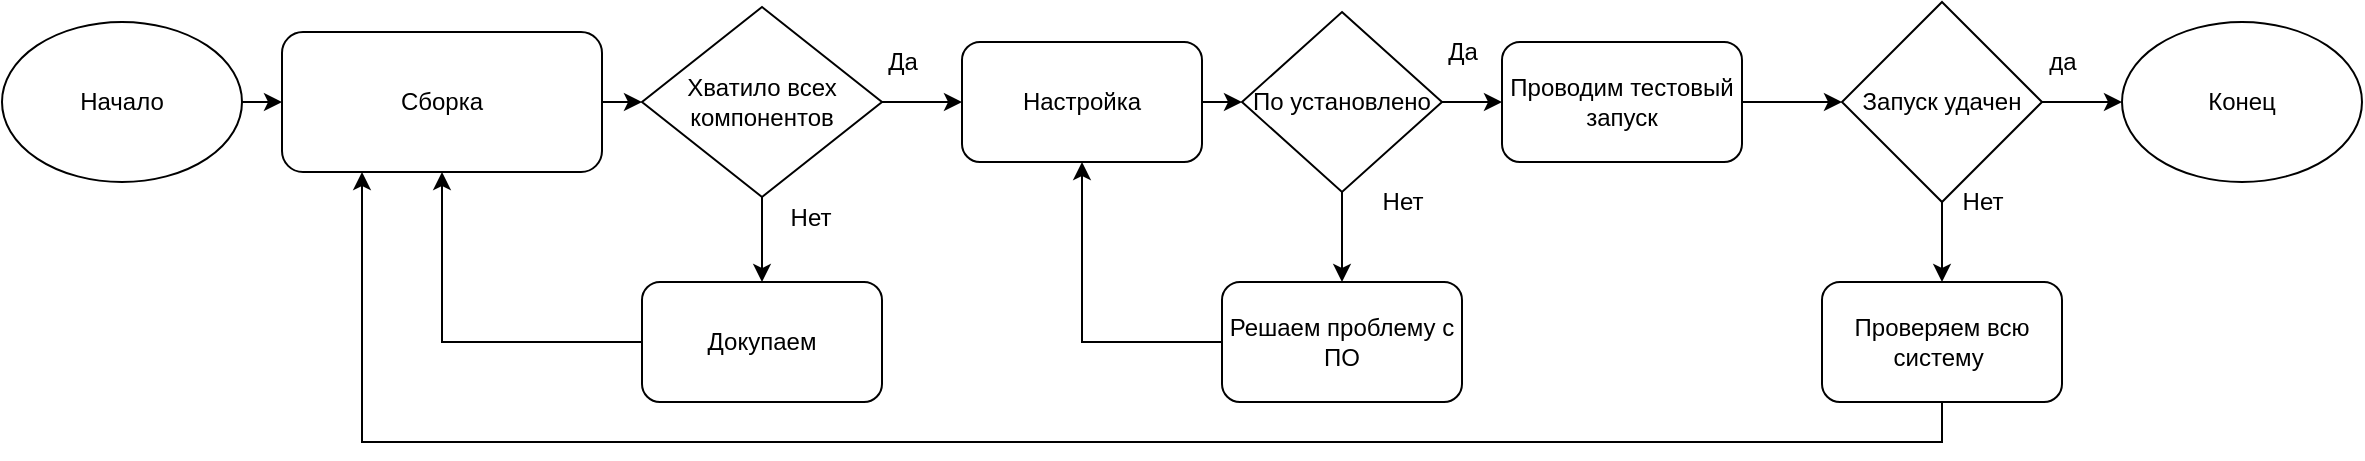 <mxfile version="14.6.6" type="device"><diagram id="Ay_zWWvIFhsbv7HtkcRj" name="Page-1"><mxGraphModel dx="2062" dy="789" grid="1" gridSize="10" guides="1" tooltips="1" connect="1" arrows="1" fold="1" page="1" pageScale="1" pageWidth="827" pageHeight="1169" math="0" shadow="0"><root><mxCell id="0"/><mxCell id="1" parent="0"/><mxCell id="bWorTD_BDACCbPm1ZUml-3" style="edgeStyle=orthogonalEdgeStyle;rounded=0;orthogonalLoop=1;jettySize=auto;html=1;exitX=1;exitY=0.5;exitDx=0;exitDy=0;entryX=0;entryY=0.5;entryDx=0;entryDy=0;" edge="1" parent="1" source="bWorTD_BDACCbPm1ZUml-1" target="bWorTD_BDACCbPm1ZUml-2"><mxGeometry relative="1" as="geometry"/></mxCell><mxCell id="bWorTD_BDACCbPm1ZUml-1" value="Начало" style="ellipse;whiteSpace=wrap;html=1;" vertex="1" parent="1"><mxGeometry x="30" y="290" width="120" height="80" as="geometry"/></mxCell><mxCell id="bWorTD_BDACCbPm1ZUml-5" style="edgeStyle=orthogonalEdgeStyle;rounded=0;orthogonalLoop=1;jettySize=auto;html=1;exitX=1;exitY=0.5;exitDx=0;exitDy=0;entryX=0;entryY=0.5;entryDx=0;entryDy=0;" edge="1" parent="1" source="bWorTD_BDACCbPm1ZUml-2" target="bWorTD_BDACCbPm1ZUml-4"><mxGeometry relative="1" as="geometry"/></mxCell><mxCell id="bWorTD_BDACCbPm1ZUml-2" value="Сборка" style="rounded=1;whiteSpace=wrap;html=1;" vertex="1" parent="1"><mxGeometry x="170" y="295" width="160" height="70" as="geometry"/></mxCell><mxCell id="bWorTD_BDACCbPm1ZUml-13" style="edgeStyle=orthogonalEdgeStyle;rounded=0;orthogonalLoop=1;jettySize=auto;html=1;exitX=1;exitY=0.5;exitDx=0;exitDy=0;entryX=0;entryY=0.5;entryDx=0;entryDy=0;" edge="1" parent="1" source="bWorTD_BDACCbPm1ZUml-4" target="bWorTD_BDACCbPm1ZUml-12"><mxGeometry relative="1" as="geometry"/></mxCell><mxCell id="bWorTD_BDACCbPm1ZUml-30" style="edgeStyle=orthogonalEdgeStyle;rounded=0;orthogonalLoop=1;jettySize=auto;html=1;exitX=0.5;exitY=1;exitDx=0;exitDy=0;entryX=0.5;entryY=0;entryDx=0;entryDy=0;" edge="1" parent="1" source="bWorTD_BDACCbPm1ZUml-4" target="bWorTD_BDACCbPm1ZUml-8"><mxGeometry relative="1" as="geometry"><mxPoint x="410" y="410" as="targetPoint"/></mxGeometry></mxCell><mxCell id="bWorTD_BDACCbPm1ZUml-4" value="Хватило всех компонентов" style="rhombus;whiteSpace=wrap;html=1;" vertex="1" parent="1"><mxGeometry x="350" y="282.5" width="120" height="95" as="geometry"/></mxCell><mxCell id="bWorTD_BDACCbPm1ZUml-7" value="Нет" style="text;html=1;align=center;verticalAlign=middle;resizable=0;points=[];autosize=1;strokeColor=none;" vertex="1" parent="1"><mxGeometry x="414" y="377.5" width="40" height="20" as="geometry"/></mxCell><mxCell id="bWorTD_BDACCbPm1ZUml-9" style="edgeStyle=orthogonalEdgeStyle;rounded=0;orthogonalLoop=1;jettySize=auto;html=1;exitX=0;exitY=0.5;exitDx=0;exitDy=0;entryX=0.5;entryY=1;entryDx=0;entryDy=0;" edge="1" parent="1" source="bWorTD_BDACCbPm1ZUml-8" target="bWorTD_BDACCbPm1ZUml-2"><mxGeometry relative="1" as="geometry"/></mxCell><mxCell id="bWorTD_BDACCbPm1ZUml-8" value="Докупаем" style="rounded=1;whiteSpace=wrap;html=1;" vertex="1" parent="1"><mxGeometry x="350" y="420" width="120" height="60" as="geometry"/></mxCell><mxCell id="bWorTD_BDACCbPm1ZUml-10" value="Конец" style="ellipse;whiteSpace=wrap;html=1;" vertex="1" parent="1"><mxGeometry x="1090" y="290" width="120" height="80" as="geometry"/></mxCell><mxCell id="bWorTD_BDACCbPm1ZUml-14" style="edgeStyle=orthogonalEdgeStyle;rounded=0;orthogonalLoop=1;jettySize=auto;html=1;exitX=1;exitY=0.5;exitDx=0;exitDy=0;" edge="1" parent="1" source="bWorTD_BDACCbPm1ZUml-12"><mxGeometry relative="1" as="geometry"><mxPoint x="650" y="330" as="targetPoint"/></mxGeometry></mxCell><mxCell id="bWorTD_BDACCbPm1ZUml-12" value="Настройка" style="rounded=1;whiteSpace=wrap;html=1;" vertex="1" parent="1"><mxGeometry x="510" y="300" width="120" height="60" as="geometry"/></mxCell><mxCell id="bWorTD_BDACCbPm1ZUml-17" style="edgeStyle=orthogonalEdgeStyle;rounded=0;orthogonalLoop=1;jettySize=auto;html=1;exitX=0.5;exitY=1;exitDx=0;exitDy=0;" edge="1" parent="1" source="bWorTD_BDACCbPm1ZUml-15" target="bWorTD_BDACCbPm1ZUml-16"><mxGeometry relative="1" as="geometry"/></mxCell><mxCell id="bWorTD_BDACCbPm1ZUml-20" style="edgeStyle=orthogonalEdgeStyle;rounded=0;orthogonalLoop=1;jettySize=auto;html=1;exitX=1;exitY=0.5;exitDx=0;exitDy=0;" edge="1" parent="1" source="bWorTD_BDACCbPm1ZUml-15"><mxGeometry relative="1" as="geometry"><mxPoint x="780" y="330" as="targetPoint"/></mxGeometry></mxCell><mxCell id="bWorTD_BDACCbPm1ZUml-15" value="По установлено" style="rhombus;whiteSpace=wrap;html=1;" vertex="1" parent="1"><mxGeometry x="650" y="285" width="100" height="90" as="geometry"/></mxCell><mxCell id="bWorTD_BDACCbPm1ZUml-19" style="edgeStyle=orthogonalEdgeStyle;rounded=0;orthogonalLoop=1;jettySize=auto;html=1;exitX=0;exitY=0.5;exitDx=0;exitDy=0;entryX=0.5;entryY=1;entryDx=0;entryDy=0;" edge="1" parent="1" source="bWorTD_BDACCbPm1ZUml-16" target="bWorTD_BDACCbPm1ZUml-12"><mxGeometry relative="1" as="geometry"/></mxCell><mxCell id="bWorTD_BDACCbPm1ZUml-16" value="Решаем проблему с ПО" style="rounded=1;whiteSpace=wrap;html=1;" vertex="1" parent="1"><mxGeometry x="640" y="420" width="120" height="60" as="geometry"/></mxCell><mxCell id="bWorTD_BDACCbPm1ZUml-18" value="Нет" style="text;html=1;align=center;verticalAlign=middle;resizable=0;points=[];autosize=1;strokeColor=none;" vertex="1" parent="1"><mxGeometry x="710" y="370" width="40" height="20" as="geometry"/></mxCell><mxCell id="bWorTD_BDACCbPm1ZUml-21" value="Да" style="text;html=1;align=center;verticalAlign=middle;resizable=0;points=[];autosize=1;strokeColor=none;" vertex="1" parent="1"><mxGeometry x="465" y="300" width="30" height="20" as="geometry"/></mxCell><mxCell id="bWorTD_BDACCbPm1ZUml-22" value="Да" style="text;html=1;align=center;verticalAlign=middle;resizable=0;points=[];autosize=1;strokeColor=none;" vertex="1" parent="1"><mxGeometry x="745" y="295" width="30" height="20" as="geometry"/></mxCell><mxCell id="bWorTD_BDACCbPm1ZUml-25" style="edgeStyle=orthogonalEdgeStyle;rounded=0;orthogonalLoop=1;jettySize=auto;html=1;exitX=1;exitY=0.5;exitDx=0;exitDy=0;" edge="1" parent="1" source="bWorTD_BDACCbPm1ZUml-23" target="bWorTD_BDACCbPm1ZUml-24"><mxGeometry relative="1" as="geometry"/></mxCell><mxCell id="bWorTD_BDACCbPm1ZUml-23" value="Проводим тестовый запуск" style="rounded=1;whiteSpace=wrap;html=1;" vertex="1" parent="1"><mxGeometry x="780" y="300" width="120" height="60" as="geometry"/></mxCell><mxCell id="bWorTD_BDACCbPm1ZUml-26" style="edgeStyle=orthogonalEdgeStyle;rounded=0;orthogonalLoop=1;jettySize=auto;html=1;exitX=1;exitY=0.5;exitDx=0;exitDy=0;" edge="1" parent="1" source="bWorTD_BDACCbPm1ZUml-24"><mxGeometry relative="1" as="geometry"><mxPoint x="1090" y="330" as="targetPoint"/></mxGeometry></mxCell><mxCell id="bWorTD_BDACCbPm1ZUml-31" style="edgeStyle=orthogonalEdgeStyle;rounded=0;orthogonalLoop=1;jettySize=auto;html=1;exitX=0.5;exitY=1;exitDx=0;exitDy=0;entryX=0.5;entryY=0;entryDx=0;entryDy=0;" edge="1" parent="1" source="bWorTD_BDACCbPm1ZUml-24" target="bWorTD_BDACCbPm1ZUml-29"><mxGeometry relative="1" as="geometry"/></mxCell><mxCell id="bWorTD_BDACCbPm1ZUml-24" value="Запуск удачен" style="rhombus;whiteSpace=wrap;html=1;" vertex="1" parent="1"><mxGeometry x="950" y="280" width="100" height="100" as="geometry"/></mxCell><mxCell id="bWorTD_BDACCbPm1ZUml-27" value="да" style="text;html=1;align=center;verticalAlign=middle;resizable=0;points=[];autosize=1;strokeColor=none;" vertex="1" parent="1"><mxGeometry x="1045" y="300" width="30" height="20" as="geometry"/></mxCell><mxCell id="bWorTD_BDACCbPm1ZUml-32" style="edgeStyle=orthogonalEdgeStyle;rounded=0;orthogonalLoop=1;jettySize=auto;html=1;exitX=0.5;exitY=1;exitDx=0;exitDy=0;entryX=0.25;entryY=1;entryDx=0;entryDy=0;" edge="1" parent="1" source="bWorTD_BDACCbPm1ZUml-29" target="bWorTD_BDACCbPm1ZUml-2"><mxGeometry relative="1" as="geometry"/></mxCell><mxCell id="bWorTD_BDACCbPm1ZUml-29" value="Проверяем всю систему&amp;nbsp;" style="rounded=1;whiteSpace=wrap;html=1;" vertex="1" parent="1"><mxGeometry x="940" y="420" width="120" height="60" as="geometry"/></mxCell><mxCell id="bWorTD_BDACCbPm1ZUml-33" value="Нет" style="text;html=1;align=center;verticalAlign=middle;resizable=0;points=[];autosize=1;strokeColor=none;" vertex="1" parent="1"><mxGeometry x="1000" y="370" width="40" height="20" as="geometry"/></mxCell></root></mxGraphModel></diagram></mxfile>